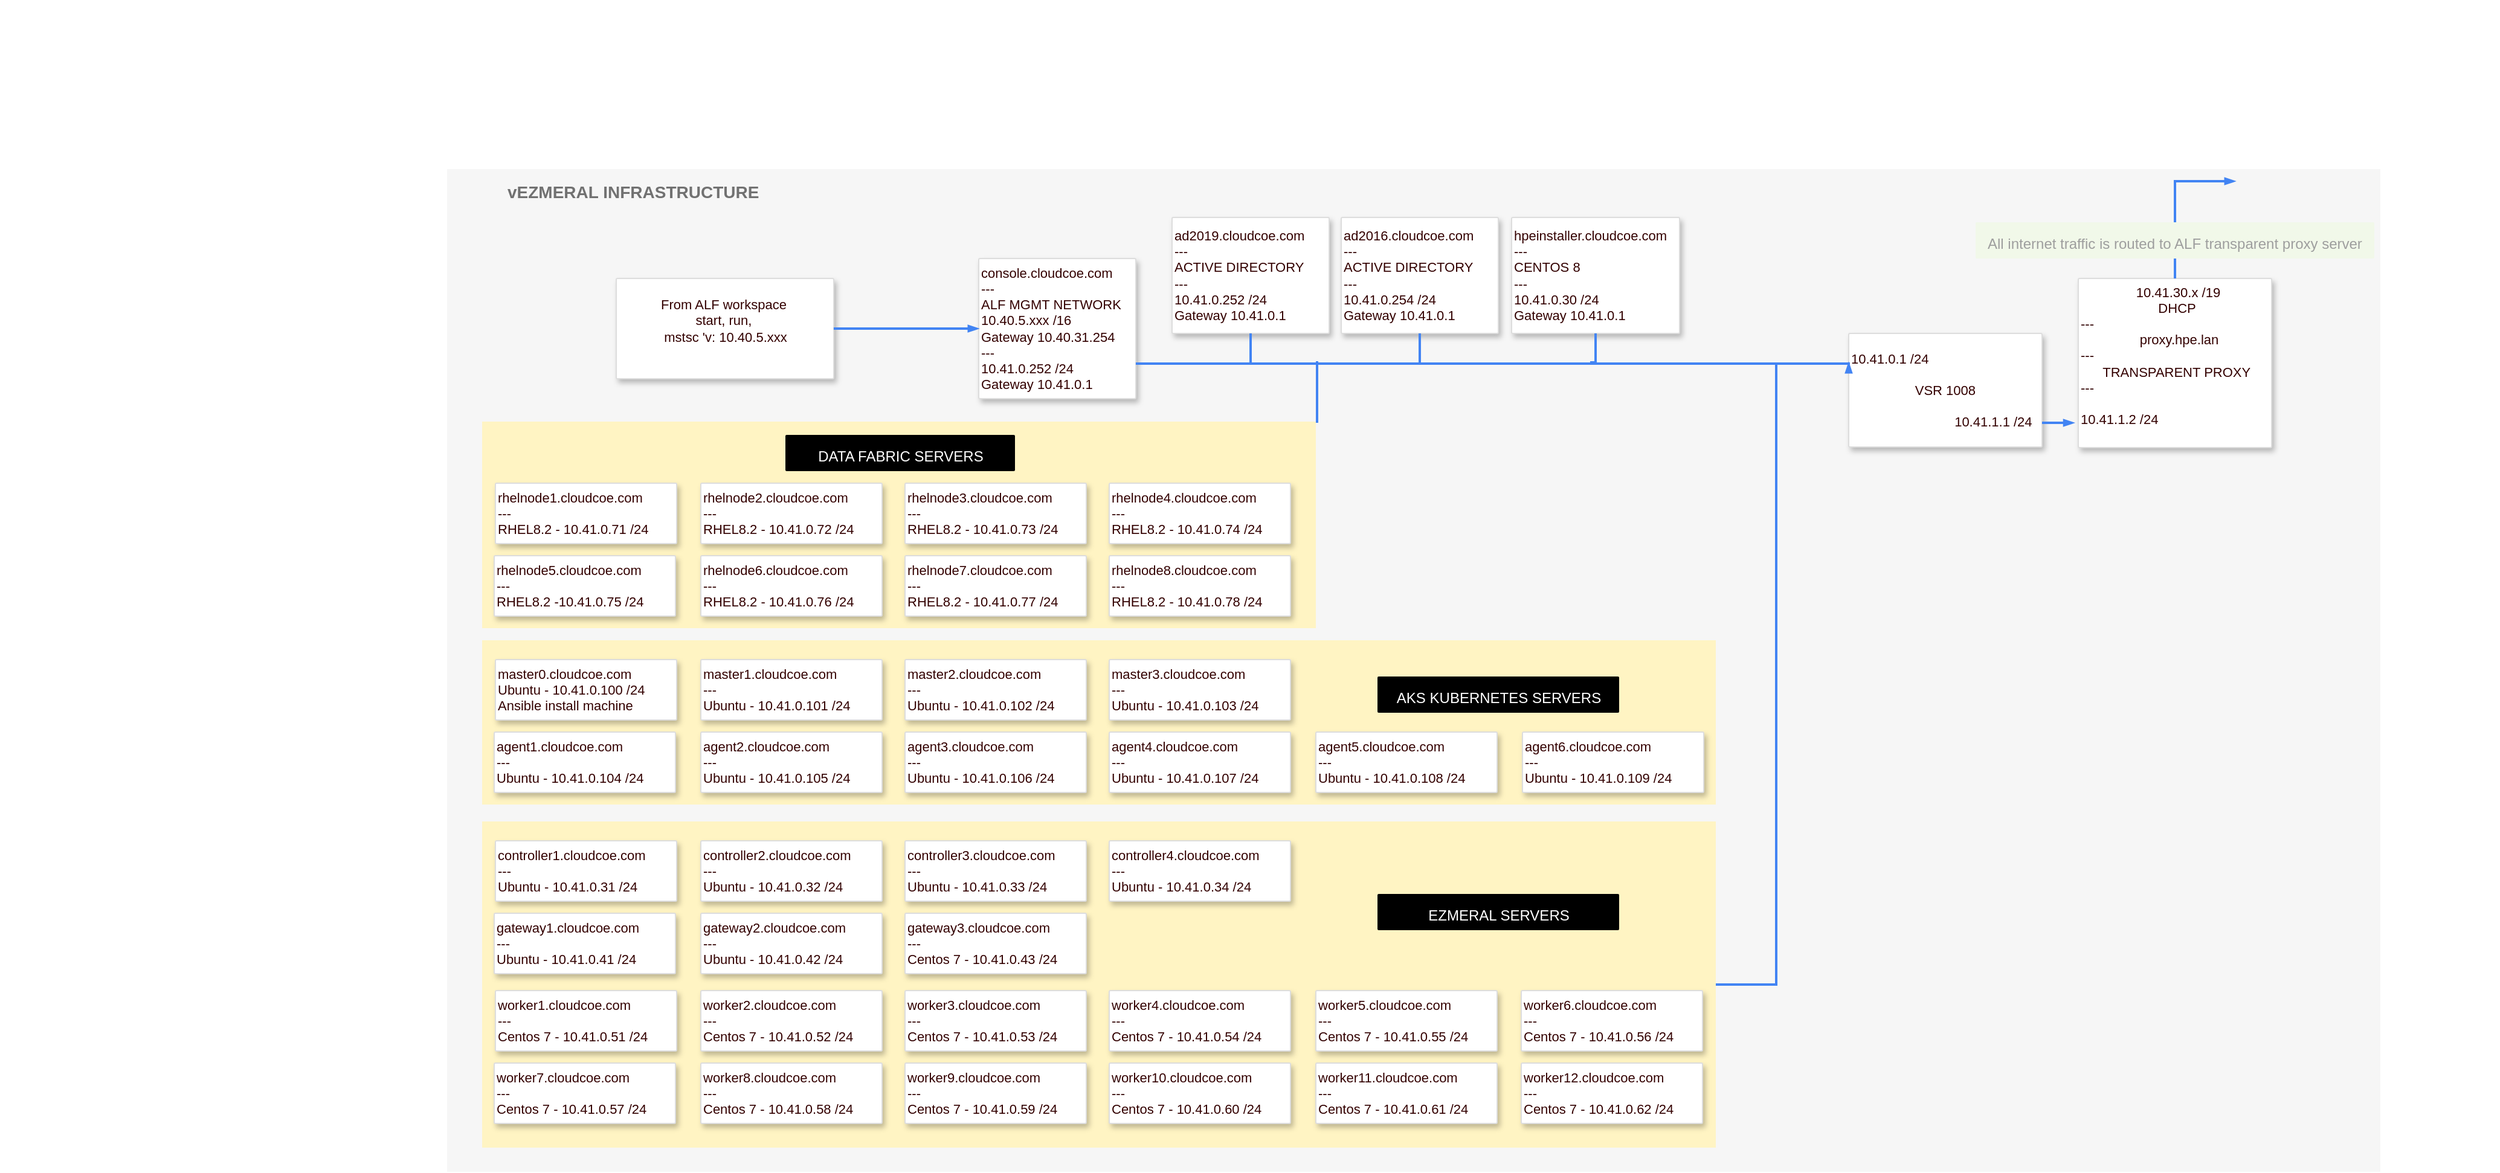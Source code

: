 <mxfile version="16.4.7" type="github">
  <diagram id="f106602c-feb2-e66a-4537-3a34d633f6aa" name="Page-1">
    <mxGraphModel dx="1580" dy="847" grid="1" gridSize="10" guides="1" tooltips="1" connect="1" arrows="1" fold="1" page="1" pageScale="1" pageWidth="1169" pageHeight="827" background="none" math="0" shadow="0">
      <root>
        <mxCell id="0" />
        <mxCell id="1" parent="0" />
        <mxCell id="In5vsR27y8G3yN-AkZjQ-1094" value="" style="group" vertex="1" connectable="0" parent="1">
          <mxGeometry width="2068" height="970" as="geometry" />
        </mxCell>
        <mxCell id="In5vsR27y8G3yN-AkZjQ-1089" value="" style="edgeStyle=orthogonalEdgeStyle;rounded=0;elbow=vertical;html=1;labelBackgroundColor=none;startFill=1;startSize=4;endArrow=none;endFill=0;endSize=4;jettySize=auto;orthogonalLoop=1;strokeColor=#4284F3;strokeWidth=2;fontSize=12;fontColor=#000000;align=left;dashed=0;" edge="1" parent="In5vsR27y8G3yN-AkZjQ-1094">
          <mxGeometry relative="1" as="geometry">
            <Array as="points">
              <mxPoint x="1251" y="440" />
              <mxPoint x="1250" y="531" />
            </Array>
            <mxPoint x="1251" y="300" as="sourcePoint" />
            <mxPoint x="1250" y="540" as="targetPoint" />
          </mxGeometry>
        </mxCell>
        <mxCell id="14" value="&lt;b&gt;vEZMERAL INFRASTRUCTURE&lt;/b&gt;" style="fillColor=#F6F6F6;strokeColor=none;shadow=0;gradientColor=none;fontSize=14;align=left;spacing=10;fontColor=#717171;9E9E9E;verticalAlign=top;spacingTop=-4;fontStyle=0;spacingLeft=40;html=1;" parent="In5vsR27y8G3yN-AkZjQ-1094" vertex="1">
          <mxGeometry x="370" y="140" width="1600" height="830" as="geometry" />
        </mxCell>
        <mxCell id="2mOgIgbufrFKnN0tF16E-1092" value="" style="fillColor=#FFF4C3;strokeColor=none;shadow=0;gradientColor=none;fontSize=14;align=left;spacing=10;fontColor=#717171;9E9E9E;verticalAlign=top;spacingTop=-4;fontStyle=0;spacingLeft=40;html=1;" parent="In5vsR27y8G3yN-AkZjQ-1094" vertex="1">
          <mxGeometry x="399" y="349" width="690" height="171" as="geometry" />
        </mxCell>
        <mxCell id="2mOgIgbufrFKnN0tF16E-1043" value="&lt;div&gt;&lt;font color=&quot;#330000&quot;&gt;From ALF workspace&amp;nbsp;&lt;/font&gt;&lt;/div&gt;&lt;div&gt;&lt;span&gt;&lt;font color=&quot;#330000&quot;&gt;start, run,&amp;nbsp;&lt;/font&gt;&lt;/span&gt;&lt;/div&gt;&lt;font color=&quot;#330000&quot;&gt;mstsc &#39;v: 10.40.5.xxx&lt;/font&gt;&lt;div&gt;&lt;span&gt;&lt;font color=&quot;#330000&quot;&gt;&amp;nbsp;&lt;/font&gt;&lt;/span&gt;&lt;br&gt;&lt;/div&gt;" style="strokeColor=#dddddd;fillColor=#ffffff;shadow=1;strokeWidth=1;rounded=1;absoluteArcSize=1;arcSize=2;fontSize=11;fontColor=#9E9E9E;align=center;html=1;" parent="In5vsR27y8G3yN-AkZjQ-1094" vertex="1">
          <mxGeometry x="510" y="230.5" width="180" height="83" as="geometry" />
        </mxCell>
        <mxCell id="In5vsR27y8G3yN-AkZjQ-999" value="&lt;div&gt;&lt;font color=&quot;#330000&quot;&gt;console.cloudcoe.com&amp;nbsp;&lt;/font&gt;&lt;/div&gt;&lt;div&gt;&lt;font color=&quot;#330000&quot;&gt;---&lt;/font&gt;&lt;/div&gt;&lt;div&gt;&lt;font color=&quot;#330000&quot;&gt;ALF MGMT NETWORK&amp;nbsp;&lt;/font&gt;&lt;/div&gt;&lt;div&gt;&lt;font color=&quot;#330000&quot;&gt;10.40.5.xxx /16&amp;nbsp;&lt;/font&gt;&lt;/div&gt;&lt;div&gt;&lt;font color=&quot;#330000&quot;&gt;Gateway 10.40.31.254&amp;nbsp;&lt;/font&gt;&lt;/div&gt;&lt;div&gt;&lt;font color=&quot;#330000&quot;&gt;---&lt;/font&gt;&lt;/div&gt;&lt;div&gt;&lt;font color=&quot;#330000&quot;&gt;10.41.0.252 /24&amp;nbsp;&lt;/font&gt;&lt;/div&gt;&lt;div&gt;&lt;font color=&quot;#330000&quot;&gt;Gateway 10.41.0.1&amp;nbsp;&lt;/font&gt;&lt;/div&gt;" style="strokeColor=#dddddd;fillColor=#ffffff;shadow=1;strokeWidth=1;rounded=1;absoluteArcSize=1;arcSize=2;fontSize=11;fontColor=#9E9E9E;align=left;html=1;" vertex="1" parent="In5vsR27y8G3yN-AkZjQ-1094">
          <mxGeometry x="810" y="214" width="130" height="116" as="geometry" />
        </mxCell>
        <mxCell id="2mOgIgbufrFKnN0tF16E-1082" style="edgeStyle=orthogonalEdgeStyle;rounded=0;elbow=vertical;html=1;labelBackgroundColor=none;startFill=1;startSize=4;endArrow=blockThin;endFill=1;endSize=4;jettySize=auto;orthogonalLoop=1;strokeColor=#4284F3;strokeWidth=2;fontSize=12;fontColor=#000000;align=left;dashed=0;exitX=1;exitY=0.5;exitDx=0;exitDy=0;entryX=0;entryY=0.5;entryDx=0;entryDy=0;" parent="In5vsR27y8G3yN-AkZjQ-1094" target="In5vsR27y8G3yN-AkZjQ-999" edge="1" source="2mOgIgbufrFKnN0tF16E-1043">
          <mxGeometry relative="1" as="geometry">
            <Array as="points">
              <mxPoint x="720" y="272" />
              <mxPoint x="720" y="272" />
            </Array>
            <mxPoint x="600" y="295" as="sourcePoint" />
            <mxPoint x="665" y="174.5" as="targetPoint" />
          </mxGeometry>
        </mxCell>
        <mxCell id="In5vsR27y8G3yN-AkZjQ-1006" value="&lt;div&gt;&lt;font color=&quot;#330000&quot;&gt;ad2019.cloudcoe.com&amp;nbsp;&lt;/font&gt;&lt;/div&gt;&lt;div&gt;&lt;font color=&quot;#330000&quot;&gt;---&lt;/font&gt;&lt;/div&gt;&lt;div&gt;&lt;font color=&quot;#330000&quot;&gt;ACTIVE DIRECTORY&lt;/font&gt;&lt;/div&gt;&lt;div&gt;&lt;font color=&quot;#330000&quot;&gt;---&lt;/font&gt;&lt;span style=&quot;color: rgb(51 , 0 , 0)&quot;&gt;&amp;nbsp;&lt;/span&gt;&lt;/div&gt;&lt;div&gt;&lt;span style=&quot;color: rgb(51 , 0 , 0)&quot;&gt;10.41.0.252 /24&amp;nbsp;&lt;/span&gt;&lt;br&gt;&lt;/div&gt;&lt;div&gt;&lt;font color=&quot;#330000&quot;&gt;Gateway 10.41.0.1&amp;nbsp;&lt;/font&gt;&lt;/div&gt;" style="strokeColor=#dddddd;fillColor=#ffffff;shadow=1;strokeWidth=1;rounded=1;absoluteArcSize=1;arcSize=2;fontSize=11;fontColor=#9E9E9E;align=left;html=1;" vertex="1" parent="In5vsR27y8G3yN-AkZjQ-1094">
          <mxGeometry x="970" y="180" width="130" height="96" as="geometry" />
        </mxCell>
        <mxCell id="In5vsR27y8G3yN-AkZjQ-1007" value="&lt;div&gt;&lt;span style=&quot;color: rgb(51 , 0 , 0)&quot;&gt;&lt;br&gt;&lt;/span&gt;&lt;/div&gt;&lt;div&gt;&lt;span style=&quot;color: rgb(51 , 0 , 0)&quot;&gt;10.41.0.1 /24&lt;/span&gt;&lt;br&gt;&lt;/div&gt;&lt;div&gt;&lt;span style=&quot;color: rgb(51 , 0 , 0)&quot;&gt;&lt;br&gt;&lt;/span&gt;&lt;/div&gt;&lt;div style=&quot;text-align: center&quot;&gt;&lt;span style=&quot;color: rgb(51 , 0 , 0)&quot;&gt;&amp;nbsp;VSR 1008&lt;/span&gt;&lt;br&gt;&lt;/div&gt;&lt;div&gt;&lt;font color=&quot;#330000&quot;&gt;&lt;br&gt;&lt;/font&gt;&lt;/div&gt;&lt;div style=&quot;text-align: right&quot;&gt;&lt;font color=&quot;#330000&quot;&gt;&amp;nbsp; &amp;nbsp; &amp;nbsp; &amp;nbsp; &amp;nbsp; &amp;nbsp; &amp;nbsp; &amp;nbsp; &amp;nbsp; &amp;nbsp; &amp;nbsp; &amp;nbsp; &amp;nbsp; &amp;nbsp; 10.41.1.1 /24&amp;nbsp;&lt;/font&gt;&lt;/div&gt;&lt;div&gt;&lt;br&gt;&lt;/div&gt;" style="strokeColor=#dddddd;fillColor=#ffffff;shadow=1;strokeWidth=1;rounded=1;absoluteArcSize=1;arcSize=2;fontSize=11;fontColor=#9E9E9E;align=left;html=1;" vertex="1" parent="In5vsR27y8G3yN-AkZjQ-1094">
          <mxGeometry x="1530" y="276" width="160" height="94" as="geometry" />
        </mxCell>
        <mxCell id="In5vsR27y8G3yN-AkZjQ-1010" style="edgeStyle=orthogonalEdgeStyle;rounded=0;elbow=vertical;html=1;labelBackgroundColor=none;startFill=1;startSize=4;endArrow=blockThin;endFill=1;endSize=4;jettySize=auto;orthogonalLoop=1;strokeColor=#4284F3;strokeWidth=2;fontSize=12;fontColor=#000000;align=left;dashed=0;exitX=1;exitY=0.75;exitDx=0;exitDy=0;" edge="1" parent="In5vsR27y8G3yN-AkZjQ-1094" source="In5vsR27y8G3yN-AkZjQ-999">
          <mxGeometry relative="1" as="geometry">
            <Array as="points">
              <mxPoint x="1370" y="301" />
              <mxPoint x="1370" y="301" />
            </Array>
            <mxPoint x="1010" y="325" as="sourcePoint" />
            <mxPoint x="1530" y="300" as="targetPoint" />
          </mxGeometry>
        </mxCell>
        <mxCell id="In5vsR27y8G3yN-AkZjQ-1011" value="" style="edgeStyle=orthogonalEdgeStyle;rounded=0;elbow=vertical;html=1;labelBackgroundColor=none;startFill=1;startSize=4;endArrow=none;endFill=0;endSize=4;jettySize=auto;orthogonalLoop=1;strokeColor=#4284F3;strokeWidth=2;fontSize=12;fontColor=#000000;align=left;dashed=0;exitX=0.5;exitY=1;exitDx=0;exitDy=0;" edge="1" parent="In5vsR27y8G3yN-AkZjQ-1094" source="In5vsR27y8G3yN-AkZjQ-1006">
          <mxGeometry relative="1" as="geometry">
            <Array as="points">
              <mxPoint x="1035" y="300" />
              <mxPoint x="1035" y="300" />
            </Array>
            <mxPoint x="1170" y="354" as="sourcePoint" />
            <mxPoint x="1035" y="300" as="targetPoint" />
          </mxGeometry>
        </mxCell>
        <mxCell id="In5vsR27y8G3yN-AkZjQ-1017" value="&lt;div&gt;&lt;font color=&quot;#330000&quot;&gt;ad2016.cloudcoe.com&amp;nbsp;&lt;/font&gt;&lt;/div&gt;&lt;div&gt;&lt;font color=&quot;#330000&quot;&gt;---&lt;/font&gt;&lt;/div&gt;&lt;div&gt;&lt;font color=&quot;#330000&quot;&gt;ACTIVE DIRECTORY&lt;/font&gt;&lt;/div&gt;&lt;div&gt;&lt;font color=&quot;#330000&quot;&gt;---&lt;/font&gt;&lt;span style=&quot;color: rgb(51 , 0 , 0)&quot;&gt;&amp;nbsp;&lt;/span&gt;&lt;/div&gt;&lt;div&gt;&lt;span style=&quot;color: rgb(51 , 0 , 0)&quot;&gt;10.41.0.254 /24&amp;nbsp;&lt;/span&gt;&lt;br&gt;&lt;/div&gt;&lt;div&gt;&lt;font color=&quot;#330000&quot;&gt;Gateway 10.41.0.1&amp;nbsp;&lt;/font&gt;&lt;/div&gt;" style="strokeColor=#dddddd;fillColor=#ffffff;shadow=1;strokeWidth=1;rounded=1;absoluteArcSize=1;arcSize=2;fontSize=11;fontColor=#9E9E9E;align=left;html=1;" vertex="1" parent="In5vsR27y8G3yN-AkZjQ-1094">
          <mxGeometry x="1110" y="180" width="130" height="96" as="geometry" />
        </mxCell>
        <mxCell id="In5vsR27y8G3yN-AkZjQ-1018" value="" style="edgeStyle=orthogonalEdgeStyle;rounded=0;elbow=vertical;html=1;labelBackgroundColor=none;startFill=1;startSize=4;endArrow=none;endFill=0;endSize=4;jettySize=auto;orthogonalLoop=1;strokeColor=#4284F3;strokeWidth=2;fontSize=12;fontColor=#000000;align=left;dashed=0;exitX=0.5;exitY=1;exitDx=0;exitDy=0;" edge="1" parent="In5vsR27y8G3yN-AkZjQ-1094" source="In5vsR27y8G3yN-AkZjQ-1017">
          <mxGeometry relative="1" as="geometry">
            <Array as="points">
              <mxPoint x="1175" y="300" />
              <mxPoint x="1175" y="300" />
            </Array>
            <mxPoint x="1310" y="354" as="sourcePoint" />
            <mxPoint x="1175" y="300" as="targetPoint" />
          </mxGeometry>
        </mxCell>
        <mxCell id="In5vsR27y8G3yN-AkZjQ-1019" value="&lt;div&gt;&lt;font color=&quot;#330000&quot;&gt;hpeinstaller.cloudcoe.com&amp;nbsp;&lt;/font&gt;&lt;/div&gt;&lt;div&gt;&lt;font color=&quot;#330000&quot;&gt;---&lt;/font&gt;&lt;/div&gt;&lt;div&gt;&lt;font color=&quot;#330000&quot;&gt;CENTOS 8&lt;/font&gt;&lt;/div&gt;&lt;div&gt;&lt;font color=&quot;#330000&quot;&gt;---&lt;/font&gt;&lt;span style=&quot;color: rgb(51 , 0 , 0)&quot;&gt;&amp;nbsp;&lt;/span&gt;&lt;/div&gt;&lt;div&gt;&lt;span style=&quot;color: rgb(51 , 0 , 0)&quot;&gt;10.41.0.30 /24&amp;nbsp;&lt;/span&gt;&lt;br&gt;&lt;/div&gt;&lt;div&gt;&lt;font color=&quot;#330000&quot;&gt;Gateway 10.41.0.1&amp;nbsp;&lt;/font&gt;&lt;/div&gt;" style="strokeColor=#dddddd;fillColor=#ffffff;shadow=1;strokeWidth=1;rounded=1;absoluteArcSize=1;arcSize=2;fontSize=11;fontColor=#9E9E9E;align=left;html=1;" vertex="1" parent="In5vsR27y8G3yN-AkZjQ-1094">
          <mxGeometry x="1251" y="180" width="139" height="96" as="geometry" />
        </mxCell>
        <mxCell id="In5vsR27y8G3yN-AkZjQ-1020" value="" style="edgeStyle=orthogonalEdgeStyle;rounded=0;elbow=vertical;html=1;labelBackgroundColor=none;startFill=1;startSize=4;endArrow=none;endFill=0;endSize=4;jettySize=auto;orthogonalLoop=1;strokeColor=#4284F3;strokeWidth=2;fontSize=12;fontColor=#000000;align=left;dashed=0;exitX=0.5;exitY=1;exitDx=0;exitDy=0;" edge="1" parent="In5vsR27y8G3yN-AkZjQ-1094" source="In5vsR27y8G3yN-AkZjQ-1019">
          <mxGeometry relative="1" as="geometry">
            <Array as="points">
              <mxPoint x="1316" y="300" />
              <mxPoint x="1316" y="300" />
            </Array>
            <mxPoint x="1451" y="354" as="sourcePoint" />
            <mxPoint x="1316" y="300" as="targetPoint" />
          </mxGeometry>
        </mxCell>
        <mxCell id="In5vsR27y8G3yN-AkZjQ-1023" value="&lt;div&gt;&lt;font color=&quot;#330000&quot;&gt;rhelnode1.cloudcoe.com&amp;nbsp;&lt;/font&gt;&lt;/div&gt;&lt;div&gt;&lt;font color=&quot;#330000&quot;&gt;---&lt;/font&gt;&lt;/div&gt;&lt;div&gt;&lt;div&gt;&lt;span style=&quot;color: rgb(51 , 0 , 0)&quot;&gt;RHEL8.2 - 10.41.0.71 /24&amp;nbsp;&lt;/span&gt;&lt;br&gt;&lt;/div&gt;&lt;/div&gt;" style="strokeColor=#dddddd;fillColor=#ffffff;shadow=1;strokeWidth=1;rounded=1;absoluteArcSize=1;arcSize=2;fontSize=11;fontColor=#9E9E9E;align=left;html=1;" vertex="1" parent="In5vsR27y8G3yN-AkZjQ-1094">
          <mxGeometry x="410" y="400" width="150" height="50" as="geometry" />
        </mxCell>
        <mxCell id="In5vsR27y8G3yN-AkZjQ-1024" value="&lt;div&gt;&lt;font color=&quot;#330000&quot;&gt;rhelnode5.cloudcoe.com&amp;nbsp;&lt;/font&gt;&lt;/div&gt;&lt;div&gt;&lt;font color=&quot;#330000&quot;&gt;---&lt;/font&gt;&lt;/div&gt;&lt;div&gt;&lt;div&gt;&lt;span style=&quot;color: rgb(51 , 0 , 0)&quot;&gt;RHEL8.2 -10.41.0.75 /24&amp;nbsp;&lt;/span&gt;&lt;br&gt;&lt;/div&gt;&lt;/div&gt;" style="strokeColor=#dddddd;fillColor=#ffffff;shadow=1;strokeWidth=1;rounded=1;absoluteArcSize=1;arcSize=2;fontSize=11;fontColor=#9E9E9E;align=left;html=1;" vertex="1" parent="In5vsR27y8G3yN-AkZjQ-1094">
          <mxGeometry x="409" y="460" width="150" height="50" as="geometry" />
        </mxCell>
        <mxCell id="In5vsR27y8G3yN-AkZjQ-1025" value="&lt;div&gt;&lt;font color=&quot;#330000&quot;&gt;rhelnode8.cloudcoe.com&amp;nbsp;&lt;/font&gt;&lt;/div&gt;&lt;div&gt;&lt;font color=&quot;#330000&quot;&gt;---&lt;/font&gt;&lt;/div&gt;&lt;div&gt;&lt;div&gt;&lt;span style=&quot;color: rgb(51 , 0 , 0)&quot;&gt;RHEL8.2 - 10.41.0.78 /24&amp;nbsp;&lt;/span&gt;&lt;br&gt;&lt;/div&gt;&lt;/div&gt;" style="strokeColor=#dddddd;fillColor=#ffffff;shadow=1;strokeWidth=1;rounded=1;absoluteArcSize=1;arcSize=2;fontSize=11;fontColor=#9E9E9E;align=left;html=1;" vertex="1" parent="In5vsR27y8G3yN-AkZjQ-1094">
          <mxGeometry x="918" y="460" width="150" height="50" as="geometry" />
        </mxCell>
        <mxCell id="In5vsR27y8G3yN-AkZjQ-1026" value="&lt;div&gt;&lt;font color=&quot;#330000&quot;&gt;rhelnode4.cloudcoe.com&amp;nbsp;&lt;/font&gt;&lt;/div&gt;&lt;div&gt;&lt;font color=&quot;#330000&quot;&gt;---&lt;/font&gt;&lt;/div&gt;&lt;div&gt;&lt;div&gt;&lt;span style=&quot;color: rgb(51 , 0 , 0)&quot;&gt;RHEL8.2 - 10.41.0.74 /24&amp;nbsp;&lt;/span&gt;&lt;br&gt;&lt;/div&gt;&lt;/div&gt;" style="strokeColor=#dddddd;fillColor=#ffffff;shadow=1;strokeWidth=1;rounded=1;absoluteArcSize=1;arcSize=2;fontSize=11;fontColor=#9E9E9E;align=left;html=1;" vertex="1" parent="In5vsR27y8G3yN-AkZjQ-1094">
          <mxGeometry x="918" y="400" width="150" height="50" as="geometry" />
        </mxCell>
        <mxCell id="In5vsR27y8G3yN-AkZjQ-1027" value="&lt;div&gt;&lt;font color=&quot;#330000&quot;&gt;rhelnode7.cloudcoe.com&amp;nbsp;&lt;/font&gt;&lt;/div&gt;&lt;div&gt;&lt;font color=&quot;#330000&quot;&gt;---&lt;/font&gt;&lt;/div&gt;&lt;div&gt;&lt;div&gt;&lt;span style=&quot;color: rgb(51 , 0 , 0)&quot;&gt;RHEL8.2 - 10.41.0.77 /24&amp;nbsp;&lt;/span&gt;&lt;br&gt;&lt;/div&gt;&lt;/div&gt;" style="strokeColor=#dddddd;fillColor=#ffffff;shadow=1;strokeWidth=1;rounded=1;absoluteArcSize=1;arcSize=2;fontSize=11;fontColor=#9E9E9E;align=left;html=1;" vertex="1" parent="In5vsR27y8G3yN-AkZjQ-1094">
          <mxGeometry x="749" y="460" width="150" height="50" as="geometry" />
        </mxCell>
        <mxCell id="In5vsR27y8G3yN-AkZjQ-1028" value="&lt;div&gt;&lt;font color=&quot;#330000&quot;&gt;rhelnode6.cloudcoe.com&amp;nbsp;&lt;/font&gt;&lt;/div&gt;&lt;div&gt;&lt;font color=&quot;#330000&quot;&gt;---&lt;/font&gt;&lt;/div&gt;&lt;div&gt;&lt;div&gt;&lt;span style=&quot;color: rgb(51 , 0 , 0)&quot;&gt;RHEL8.2 - 10.41.0.76 /24&amp;nbsp;&lt;/span&gt;&lt;br&gt;&lt;/div&gt;&lt;/div&gt;" style="strokeColor=#dddddd;fillColor=#ffffff;shadow=1;strokeWidth=1;rounded=1;absoluteArcSize=1;arcSize=2;fontSize=11;fontColor=#9E9E9E;align=left;html=1;" vertex="1" parent="In5vsR27y8G3yN-AkZjQ-1094">
          <mxGeometry x="580" y="460" width="150" height="50" as="geometry" />
        </mxCell>
        <mxCell id="In5vsR27y8G3yN-AkZjQ-1029" value="&lt;div&gt;&lt;font color=&quot;#330000&quot;&gt;rhelnode2.cloudcoe.com&amp;nbsp;&lt;/font&gt;&lt;/div&gt;&lt;div&gt;&lt;font color=&quot;#330000&quot;&gt;---&lt;/font&gt;&lt;/div&gt;&lt;div&gt;&lt;div&gt;&lt;span style=&quot;color: rgb(51 , 0 , 0)&quot;&gt;RHEL8.2 - 10.41.0.72 /24&amp;nbsp;&lt;/span&gt;&lt;br&gt;&lt;/div&gt;&lt;/div&gt;" style="strokeColor=#dddddd;fillColor=#ffffff;shadow=1;strokeWidth=1;rounded=1;absoluteArcSize=1;arcSize=2;fontSize=11;fontColor=#9E9E9E;align=left;html=1;" vertex="1" parent="In5vsR27y8G3yN-AkZjQ-1094">
          <mxGeometry x="580" y="400" width="150" height="50" as="geometry" />
        </mxCell>
        <mxCell id="In5vsR27y8G3yN-AkZjQ-1030" value="&lt;div&gt;&lt;font color=&quot;#330000&quot;&gt;rhelnode3.cloudcoe.com&amp;nbsp;&lt;/font&gt;&lt;/div&gt;&lt;div&gt;&lt;font color=&quot;#330000&quot;&gt;---&lt;/font&gt;&lt;/div&gt;&lt;div&gt;&lt;div&gt;&lt;span style=&quot;color: rgb(51 , 0 , 0)&quot;&gt;RHEL8.2 - 10.41.0.73 /24&amp;nbsp;&lt;/span&gt;&lt;br&gt;&lt;/div&gt;&lt;/div&gt;" style="strokeColor=#dddddd;fillColor=#ffffff;shadow=1;strokeWidth=1;rounded=1;absoluteArcSize=1;arcSize=2;fontSize=11;fontColor=#9E9E9E;align=left;html=1;" vertex="1" parent="In5vsR27y8G3yN-AkZjQ-1094">
          <mxGeometry x="749" y="400" width="150" height="50" as="geometry" />
        </mxCell>
        <mxCell id="997" value="&lt;font color=&quot;#ffffff&quot;&gt;DATA FABRIC SERVERS&lt;/font&gt;" style="rounded=1;absoluteArcSize=1;arcSize=2;html=1;strokeColor=none;gradientColor=none;shadow=0;dashed=0;fontSize=12;fontColor=#9E9E9E;align=center;verticalAlign=top;spacing=10;spacingTop=-4;fillColor=#000000;" parent="In5vsR27y8G3yN-AkZjQ-1094" vertex="1">
          <mxGeometry x="650" y="360" width="190" height="30" as="geometry" />
        </mxCell>
        <mxCell id="In5vsR27y8G3yN-AkZjQ-1031" value="" style="edgeStyle=orthogonalEdgeStyle;rounded=0;elbow=vertical;html=1;labelBackgroundColor=none;startFill=1;startSize=4;endArrow=none;endFill=0;endSize=4;jettySize=auto;orthogonalLoop=1;strokeColor=#4284F3;strokeWidth=2;fontSize=12;fontColor=#000000;align=left;dashed=0;entryX=1;entryY=0;entryDx=0;entryDy=0;" edge="1" parent="In5vsR27y8G3yN-AkZjQ-1094" target="2mOgIgbufrFKnN0tF16E-1092">
          <mxGeometry relative="1" as="geometry">
            <Array as="points">
              <mxPoint x="1090" y="300" />
            </Array>
            <mxPoint x="1089" y="300" as="sourcePoint" />
            <mxPoint x="1110" y="344" as="targetPoint" />
          </mxGeometry>
        </mxCell>
        <mxCell id="In5vsR27y8G3yN-AkZjQ-1032" value="" style="fillColor=#FFF4C3;strokeColor=none;shadow=0;gradientColor=none;fontSize=14;align=left;spacing=10;fontColor=#717171;9E9E9E;verticalAlign=top;spacingTop=-4;fontStyle=0;spacingLeft=40;html=1;" vertex="1" parent="In5vsR27y8G3yN-AkZjQ-1094">
          <mxGeometry x="399" y="530" width="1021" height="136" as="geometry" />
        </mxCell>
        <mxCell id="In5vsR27y8G3yN-AkZjQ-1033" value="&lt;div&gt;&lt;font color=&quot;#330000&quot;&gt;master0.cloudcoe.com&amp;nbsp;&lt;/font&gt;&lt;/div&gt;&lt;div&gt;&lt;font color=&quot;#330000&quot;&gt;Ubuntu -&amp;nbsp;&lt;/font&gt;&lt;span style=&quot;color: rgb(51 , 0 , 0)&quot;&gt;10.41.0.100 /24&amp;nbsp;&lt;/span&gt;&lt;/div&gt;&lt;div&gt;&lt;span style=&quot;color: rgb(51 , 0 , 0)&quot;&gt;Ansible install machine&lt;/span&gt;&lt;/div&gt;" style="strokeColor=#dddddd;fillColor=#ffffff;shadow=1;strokeWidth=1;rounded=1;absoluteArcSize=1;arcSize=2;fontSize=11;fontColor=#9E9E9E;align=left;html=1;" vertex="1" parent="In5vsR27y8G3yN-AkZjQ-1094">
          <mxGeometry x="410" y="546" width="150" height="50" as="geometry" />
        </mxCell>
        <mxCell id="In5vsR27y8G3yN-AkZjQ-1034" value="&lt;div&gt;&lt;font color=&quot;#330000&quot;&gt;agent1.cloudcoe.com&amp;nbsp;&lt;/font&gt;&lt;/div&gt;&lt;div&gt;&lt;font color=&quot;#330000&quot;&gt;---&lt;/font&gt;&lt;/div&gt;&lt;div&gt;&lt;div&gt;&lt;div&gt;&lt;font color=&quot;#330000&quot;&gt;Ubuntu -&amp;nbsp;&lt;/font&gt;&lt;span style=&quot;color: rgb(51 , 0 , 0)&quot;&gt;10.41.0.104 /24&amp;nbsp;&lt;/span&gt;&lt;/div&gt;&lt;/div&gt;&lt;/div&gt;" style="strokeColor=#dddddd;fillColor=#ffffff;shadow=1;strokeWidth=1;rounded=1;absoluteArcSize=1;arcSize=2;fontSize=11;fontColor=#9E9E9E;align=left;html=1;" vertex="1" parent="In5vsR27y8G3yN-AkZjQ-1094">
          <mxGeometry x="409" y="606" width="150" height="50" as="geometry" />
        </mxCell>
        <mxCell id="In5vsR27y8G3yN-AkZjQ-1036" value="&lt;div&gt;&lt;font color=&quot;#330000&quot;&gt;master3.cloudcoe.com&amp;nbsp;&lt;/font&gt;&lt;/div&gt;&lt;div&gt;&lt;font color=&quot;#330000&quot;&gt;---&lt;/font&gt;&lt;/div&gt;&lt;div&gt;&lt;div&gt;&lt;font color=&quot;#330000&quot;&gt;Ubuntu -&amp;nbsp;&lt;/font&gt;&lt;span style=&quot;color: rgb(51 , 0 , 0)&quot;&gt;10.41.0.103 /24&amp;nbsp;&lt;/span&gt;&lt;br&gt;&lt;/div&gt;&lt;/div&gt;" style="strokeColor=#dddddd;fillColor=#ffffff;shadow=1;strokeWidth=1;rounded=1;absoluteArcSize=1;arcSize=2;fontSize=11;fontColor=#9E9E9E;align=left;html=1;" vertex="1" parent="In5vsR27y8G3yN-AkZjQ-1094">
          <mxGeometry x="918" y="546" width="150" height="50" as="geometry" />
        </mxCell>
        <mxCell id="In5vsR27y8G3yN-AkZjQ-1039" value="&lt;div&gt;&lt;font color=&quot;#330000&quot;&gt;master1.cloudcoe.com&amp;nbsp;&lt;/font&gt;&lt;/div&gt;&lt;div&gt;&lt;font color=&quot;#330000&quot;&gt;---&lt;/font&gt;&lt;/div&gt;&lt;div&gt;&lt;div&gt;&lt;font color=&quot;#330000&quot;&gt;Ubuntu -&amp;nbsp;&lt;/font&gt;&lt;span style=&quot;color: rgb(51 , 0 , 0)&quot;&gt;10.41.0.101 /24&amp;nbsp;&lt;/span&gt;&lt;br&gt;&lt;/div&gt;&lt;/div&gt;" style="strokeColor=#dddddd;fillColor=#ffffff;shadow=1;strokeWidth=1;rounded=1;absoluteArcSize=1;arcSize=2;fontSize=11;fontColor=#9E9E9E;align=left;html=1;" vertex="1" parent="In5vsR27y8G3yN-AkZjQ-1094">
          <mxGeometry x="580" y="546" width="150" height="50" as="geometry" />
        </mxCell>
        <mxCell id="In5vsR27y8G3yN-AkZjQ-1040" value="&lt;div&gt;&lt;font color=&quot;#330000&quot;&gt;master2.cloudcoe.com&amp;nbsp;&lt;/font&gt;&lt;/div&gt;&lt;div&gt;&lt;font color=&quot;#330000&quot;&gt;---&lt;/font&gt;&lt;/div&gt;&lt;div&gt;&lt;div&gt;&lt;font color=&quot;#330000&quot;&gt;Ubuntu -&amp;nbsp;&lt;/font&gt;&lt;span style=&quot;color: rgb(51 , 0 , 0)&quot;&gt;10.41.0.102 /24&amp;nbsp;&lt;/span&gt;&lt;br&gt;&lt;/div&gt;&lt;/div&gt;" style="strokeColor=#dddddd;fillColor=#ffffff;shadow=1;strokeWidth=1;rounded=1;absoluteArcSize=1;arcSize=2;fontSize=11;fontColor=#9E9E9E;align=left;html=1;" vertex="1" parent="In5vsR27y8G3yN-AkZjQ-1094">
          <mxGeometry x="749" y="546" width="150" height="50" as="geometry" />
        </mxCell>
        <mxCell id="In5vsR27y8G3yN-AkZjQ-1041" value="&lt;font color=&quot;#ffffff&quot;&gt;AKS KUBERNETES SERVERS&lt;/font&gt;" style="rounded=1;absoluteArcSize=1;arcSize=2;html=1;strokeColor=none;gradientColor=none;shadow=0;dashed=0;fontSize=12;fontColor=#9E9E9E;align=center;verticalAlign=top;spacing=10;spacingTop=-4;fillColor=#000000;" vertex="1" parent="In5vsR27y8G3yN-AkZjQ-1094">
          <mxGeometry x="1140" y="560" width="200" height="30" as="geometry" />
        </mxCell>
        <mxCell id="In5vsR27y8G3yN-AkZjQ-1044" value="&lt;div&gt;&lt;font color=&quot;#330000&quot;&gt;agent5.cloudcoe.com&amp;nbsp;&lt;/font&gt;&lt;/div&gt;&lt;div&gt;&lt;font color=&quot;#330000&quot;&gt;---&lt;/font&gt;&lt;/div&gt;&lt;div&gt;&lt;div&gt;&lt;div&gt;&lt;font color=&quot;#330000&quot;&gt;Ubuntu -&amp;nbsp;&lt;/font&gt;&lt;span style=&quot;color: rgb(51 , 0 , 0)&quot;&gt;10.41.0.108 /24&amp;nbsp;&lt;/span&gt;&lt;/div&gt;&lt;/div&gt;&lt;/div&gt;" style="strokeColor=#dddddd;fillColor=#ffffff;shadow=1;strokeWidth=1;rounded=1;absoluteArcSize=1;arcSize=2;fontSize=11;fontColor=#9E9E9E;align=left;html=1;" vertex="1" parent="In5vsR27y8G3yN-AkZjQ-1094">
          <mxGeometry x="1089" y="606" width="150" height="50" as="geometry" />
        </mxCell>
        <mxCell id="In5vsR27y8G3yN-AkZjQ-1045" value="&lt;div&gt;&lt;font color=&quot;#330000&quot;&gt;agent2.cloudcoe.com&amp;nbsp;&lt;/font&gt;&lt;/div&gt;&lt;div&gt;&lt;font color=&quot;#330000&quot;&gt;---&lt;/font&gt;&lt;/div&gt;&lt;div&gt;&lt;div&gt;&lt;div&gt;&lt;font color=&quot;#330000&quot;&gt;Ubuntu -&amp;nbsp;&lt;/font&gt;&lt;span style=&quot;color: rgb(51 , 0 , 0)&quot;&gt;10.41.0.105 /24&amp;nbsp;&lt;/span&gt;&lt;/div&gt;&lt;/div&gt;&lt;/div&gt;" style="strokeColor=#dddddd;fillColor=#ffffff;shadow=1;strokeWidth=1;rounded=1;absoluteArcSize=1;arcSize=2;fontSize=11;fontColor=#9E9E9E;align=left;html=1;" vertex="1" parent="In5vsR27y8G3yN-AkZjQ-1094">
          <mxGeometry x="580" y="606" width="150" height="50" as="geometry" />
        </mxCell>
        <mxCell id="In5vsR27y8G3yN-AkZjQ-1046" value="&lt;div&gt;&lt;font color=&quot;#330000&quot;&gt;agent4.cloudcoe.com&amp;nbsp;&lt;/font&gt;&lt;/div&gt;&lt;div&gt;&lt;font color=&quot;#330000&quot;&gt;---&lt;/font&gt;&lt;/div&gt;&lt;div&gt;&lt;div&gt;&lt;div&gt;&lt;font color=&quot;#330000&quot;&gt;Ubuntu -&amp;nbsp;&lt;/font&gt;&lt;span style=&quot;color: rgb(51 , 0 , 0)&quot;&gt;10.41.0.107 /24&amp;nbsp;&lt;/span&gt;&lt;/div&gt;&lt;/div&gt;&lt;/div&gt;" style="strokeColor=#dddddd;fillColor=#ffffff;shadow=1;strokeWidth=1;rounded=1;absoluteArcSize=1;arcSize=2;fontSize=11;fontColor=#9E9E9E;align=left;html=1;" vertex="1" parent="In5vsR27y8G3yN-AkZjQ-1094">
          <mxGeometry x="918" y="606" width="150" height="50" as="geometry" />
        </mxCell>
        <mxCell id="In5vsR27y8G3yN-AkZjQ-1047" value="&lt;div&gt;&lt;font color=&quot;#330000&quot;&gt;agent3.cloudcoe.com&amp;nbsp;&lt;/font&gt;&lt;/div&gt;&lt;div&gt;&lt;font color=&quot;#330000&quot;&gt;---&lt;/font&gt;&lt;/div&gt;&lt;div&gt;&lt;div&gt;&lt;div&gt;&lt;font color=&quot;#330000&quot;&gt;Ubuntu -&amp;nbsp;&lt;/font&gt;&lt;span style=&quot;color: rgb(51 , 0 , 0)&quot;&gt;10.41.0.106 /24&amp;nbsp;&lt;/span&gt;&lt;/div&gt;&lt;/div&gt;&lt;/div&gt;" style="strokeColor=#dddddd;fillColor=#ffffff;shadow=1;strokeWidth=1;rounded=1;absoluteArcSize=1;arcSize=2;fontSize=11;fontColor=#9E9E9E;align=left;html=1;" vertex="1" parent="In5vsR27y8G3yN-AkZjQ-1094">
          <mxGeometry x="749" y="606" width="150" height="50" as="geometry" />
        </mxCell>
        <mxCell id="In5vsR27y8G3yN-AkZjQ-1048" value="&lt;div&gt;&lt;font color=&quot;#330000&quot;&gt;agent6.cloudcoe.com&amp;nbsp;&lt;/font&gt;&lt;/div&gt;&lt;div&gt;&lt;font color=&quot;#330000&quot;&gt;---&lt;/font&gt;&lt;/div&gt;&lt;div&gt;&lt;div&gt;&lt;div&gt;&lt;font color=&quot;#330000&quot;&gt;Ubuntu -&amp;nbsp;&lt;/font&gt;&lt;span style=&quot;color: rgb(51 , 0 , 0)&quot;&gt;10.41.0.109 /24&amp;nbsp;&lt;/span&gt;&lt;/div&gt;&lt;/div&gt;&lt;/div&gt;" style="strokeColor=#dddddd;fillColor=#ffffff;shadow=1;strokeWidth=1;rounded=1;absoluteArcSize=1;arcSize=2;fontSize=11;fontColor=#9E9E9E;align=left;html=1;" vertex="1" parent="In5vsR27y8G3yN-AkZjQ-1094">
          <mxGeometry x="1260" y="606" width="150" height="50" as="geometry" />
        </mxCell>
        <mxCell id="In5vsR27y8G3yN-AkZjQ-1049" value="" style="fillColor=#FFF4C3;strokeColor=none;shadow=0;gradientColor=none;fontSize=14;align=left;spacing=10;fontColor=#717171;9E9E9E;verticalAlign=top;spacingTop=-4;fontStyle=0;spacingLeft=40;html=1;" vertex="1" parent="In5vsR27y8G3yN-AkZjQ-1094">
          <mxGeometry x="399" y="680" width="1021" height="270" as="geometry" />
        </mxCell>
        <mxCell id="In5vsR27y8G3yN-AkZjQ-1050" value="&lt;div&gt;&lt;font color=&quot;#330000&quot;&gt;controller1.cloudcoe.com&amp;nbsp;&lt;/font&gt;&lt;/div&gt;&lt;div&gt;&lt;font color=&quot;#330000&quot;&gt;---&lt;/font&gt;&lt;/div&gt;&lt;div&gt;&lt;font color=&quot;#330000&quot;&gt;Ubuntu -&amp;nbsp;&lt;/font&gt;&lt;span style=&quot;color: rgb(51 , 0 , 0)&quot;&gt;10.41.0.31 /24&amp;nbsp;&lt;/span&gt;&lt;/div&gt;" style="strokeColor=#dddddd;fillColor=#ffffff;shadow=1;strokeWidth=1;rounded=1;absoluteArcSize=1;arcSize=2;fontSize=11;fontColor=#9E9E9E;align=left;html=1;" vertex="1" parent="In5vsR27y8G3yN-AkZjQ-1094">
          <mxGeometry x="410" y="696" width="150" height="50" as="geometry" />
        </mxCell>
        <mxCell id="In5vsR27y8G3yN-AkZjQ-1051" value="&lt;div&gt;&lt;font color=&quot;#330000&quot;&gt;gateway1.cloudcoe.com&amp;nbsp;&lt;/font&gt;&lt;/div&gt;&lt;div&gt;&lt;font color=&quot;#330000&quot;&gt;---&lt;/font&gt;&lt;/div&gt;&lt;div&gt;&lt;div&gt;&lt;div&gt;&lt;font color=&quot;#330000&quot;&gt;Ubuntu -&amp;nbsp;&lt;/font&gt;&lt;span style=&quot;color: rgb(51 , 0 , 0)&quot;&gt;10.41.0.41 /24&amp;nbsp;&lt;/span&gt;&lt;/div&gt;&lt;/div&gt;&lt;/div&gt;" style="strokeColor=#dddddd;fillColor=#ffffff;shadow=1;strokeWidth=1;rounded=1;absoluteArcSize=1;arcSize=2;fontSize=11;fontColor=#9E9E9E;align=left;html=1;" vertex="1" parent="In5vsR27y8G3yN-AkZjQ-1094">
          <mxGeometry x="409" y="756" width="150" height="50" as="geometry" />
        </mxCell>
        <mxCell id="In5vsR27y8G3yN-AkZjQ-1052" value="&lt;div&gt;&lt;font color=&quot;#330000&quot;&gt;controller4.cloudcoe.com&amp;nbsp;&lt;/font&gt;&lt;/div&gt;&lt;div&gt;&lt;font color=&quot;#330000&quot;&gt;---&lt;/font&gt;&lt;/div&gt;&lt;div&gt;&lt;div&gt;&lt;font color=&quot;#330000&quot;&gt;Ubuntu -&amp;nbsp;&lt;/font&gt;&lt;span style=&quot;color: rgb(51 , 0 , 0)&quot;&gt;10.41.0.34 /24&amp;nbsp;&lt;/span&gt;&lt;br&gt;&lt;/div&gt;&lt;/div&gt;" style="strokeColor=#dddddd;fillColor=#ffffff;shadow=1;strokeWidth=1;rounded=1;absoluteArcSize=1;arcSize=2;fontSize=11;fontColor=#9E9E9E;align=left;html=1;" vertex="1" parent="In5vsR27y8G3yN-AkZjQ-1094">
          <mxGeometry x="918" y="696" width="150" height="50" as="geometry" />
        </mxCell>
        <mxCell id="In5vsR27y8G3yN-AkZjQ-1053" value="&lt;div&gt;&lt;font color=&quot;#330000&quot;&gt;controller2.cloudcoe.com&amp;nbsp;&lt;/font&gt;&lt;/div&gt;&lt;div&gt;&lt;font color=&quot;#330000&quot;&gt;---&lt;/font&gt;&lt;/div&gt;&lt;div&gt;&lt;div&gt;&lt;font color=&quot;#330000&quot;&gt;Ubuntu -&amp;nbsp;&lt;/font&gt;&lt;span style=&quot;color: rgb(51 , 0 , 0)&quot;&gt;10.41.0.32 /24&amp;nbsp;&lt;/span&gt;&lt;br&gt;&lt;/div&gt;&lt;/div&gt;" style="strokeColor=#dddddd;fillColor=#ffffff;shadow=1;strokeWidth=1;rounded=1;absoluteArcSize=1;arcSize=2;fontSize=11;fontColor=#9E9E9E;align=left;html=1;" vertex="1" parent="In5vsR27y8G3yN-AkZjQ-1094">
          <mxGeometry x="580" y="696" width="150" height="50" as="geometry" />
        </mxCell>
        <mxCell id="In5vsR27y8G3yN-AkZjQ-1054" value="&lt;div&gt;&lt;font color=&quot;#330000&quot;&gt;controller3.cloudcoe.com&amp;nbsp;&lt;/font&gt;&lt;/div&gt;&lt;div&gt;&lt;font color=&quot;#330000&quot;&gt;---&lt;/font&gt;&lt;/div&gt;&lt;div&gt;&lt;div&gt;&lt;font color=&quot;#330000&quot;&gt;Ubuntu -&amp;nbsp;&lt;/font&gt;&lt;span style=&quot;color: rgb(51 , 0 , 0)&quot;&gt;10.41.0.33 /24&amp;nbsp;&lt;/span&gt;&lt;br&gt;&lt;/div&gt;&lt;/div&gt;" style="strokeColor=#dddddd;fillColor=#ffffff;shadow=1;strokeWidth=1;rounded=1;absoluteArcSize=1;arcSize=2;fontSize=11;fontColor=#9E9E9E;align=left;html=1;" vertex="1" parent="In5vsR27y8G3yN-AkZjQ-1094">
          <mxGeometry x="749" y="696" width="150" height="50" as="geometry" />
        </mxCell>
        <mxCell id="In5vsR27y8G3yN-AkZjQ-1055" value="&lt;font color=&quot;#ffffff&quot;&gt;EZMERAL SERVERS&lt;/font&gt;" style="rounded=1;absoluteArcSize=1;arcSize=2;html=1;strokeColor=none;gradientColor=none;shadow=0;dashed=0;fontSize=12;fontColor=#9E9E9E;align=center;verticalAlign=top;spacing=10;spacingTop=-4;fillColor=#000000;" vertex="1" parent="In5vsR27y8G3yN-AkZjQ-1094">
          <mxGeometry x="1140" y="740" width="200" height="30" as="geometry" />
        </mxCell>
        <mxCell id="In5vsR27y8G3yN-AkZjQ-1057" value="&lt;div&gt;&lt;font color=&quot;#330000&quot;&gt;gateway2.cloudcoe.com&amp;nbsp;&lt;/font&gt;&lt;/div&gt;&lt;div&gt;&lt;font color=&quot;#330000&quot;&gt;---&lt;/font&gt;&lt;/div&gt;&lt;div&gt;&lt;div&gt;&lt;div&gt;&lt;font color=&quot;#330000&quot;&gt;Ubuntu -&amp;nbsp;&lt;/font&gt;&lt;span style=&quot;color: rgb(51 , 0 , 0)&quot;&gt;10.41.0.42 /24&amp;nbsp;&lt;/span&gt;&lt;/div&gt;&lt;/div&gt;&lt;/div&gt;" style="strokeColor=#dddddd;fillColor=#ffffff;shadow=1;strokeWidth=1;rounded=1;absoluteArcSize=1;arcSize=2;fontSize=11;fontColor=#9E9E9E;align=left;html=1;" vertex="1" parent="In5vsR27y8G3yN-AkZjQ-1094">
          <mxGeometry x="580" y="756" width="150" height="50" as="geometry" />
        </mxCell>
        <mxCell id="In5vsR27y8G3yN-AkZjQ-1059" value="&lt;div&gt;&lt;font color=&quot;#330000&quot;&gt;gateway3.cloudcoe.com&amp;nbsp;&lt;/font&gt;&lt;/div&gt;&lt;div&gt;&lt;font color=&quot;#330000&quot;&gt;---&lt;/font&gt;&lt;/div&gt;&lt;div&gt;&lt;div&gt;&lt;div&gt;&lt;font color=&quot;#330000&quot;&gt;Centos 7 -&amp;nbsp;&lt;/font&gt;&lt;span style=&quot;color: rgb(51 , 0 , 0)&quot;&gt;10.41.0.43 /24&amp;nbsp;&lt;/span&gt;&lt;/div&gt;&lt;/div&gt;&lt;/div&gt;" style="strokeColor=#dddddd;fillColor=#ffffff;shadow=1;strokeWidth=1;rounded=1;absoluteArcSize=1;arcSize=2;fontSize=11;fontColor=#9E9E9E;align=left;html=1;" vertex="1" parent="In5vsR27y8G3yN-AkZjQ-1094">
          <mxGeometry x="749" y="756" width="150" height="50" as="geometry" />
        </mxCell>
        <mxCell id="In5vsR27y8G3yN-AkZjQ-1073" value="&lt;div&gt;&lt;font color=&quot;#330000&quot;&gt;worker6.cloudcoe.com&amp;nbsp;&lt;/font&gt;&lt;/div&gt;&lt;div&gt;&lt;font color=&quot;#330000&quot;&gt;---&lt;/font&gt;&lt;/div&gt;&lt;div&gt;&lt;font color=&quot;#330000&quot;&gt;Centos 7 -&amp;nbsp;&lt;/font&gt;&lt;span style=&quot;color: rgb(51 , 0 , 0)&quot;&gt;10.41.0.56 /24&amp;nbsp;&lt;/span&gt;&lt;/div&gt;" style="strokeColor=#dddddd;fillColor=#ffffff;shadow=1;strokeWidth=1;rounded=1;absoluteArcSize=1;arcSize=2;fontSize=11;fontColor=#9E9E9E;align=left;html=1;" vertex="1" parent="In5vsR27y8G3yN-AkZjQ-1094">
          <mxGeometry x="1259" y="820" width="150" height="50" as="geometry" />
        </mxCell>
        <mxCell id="In5vsR27y8G3yN-AkZjQ-1078" value="&lt;div&gt;&lt;font color=&quot;#330000&quot;&gt;worker12.cloudcoe.com&amp;nbsp;&lt;/font&gt;&lt;/div&gt;&lt;div&gt;&lt;font color=&quot;#330000&quot;&gt;---&lt;/font&gt;&lt;/div&gt;&lt;div&gt;&lt;font color=&quot;#330000&quot;&gt;Centos 7 -&amp;nbsp;&lt;/font&gt;&lt;span style=&quot;color: rgb(51 , 0 , 0)&quot;&gt;10.41.0.62 /24&amp;nbsp;&lt;/span&gt;&lt;/div&gt;" style="strokeColor=#dddddd;fillColor=#ffffff;shadow=1;strokeWidth=1;rounded=1;absoluteArcSize=1;arcSize=2;fontSize=11;fontColor=#9E9E9E;align=left;html=1;" vertex="1" parent="In5vsR27y8G3yN-AkZjQ-1094">
          <mxGeometry x="1259" y="880" width="150" height="50" as="geometry" />
        </mxCell>
        <mxCell id="In5vsR27y8G3yN-AkZjQ-1079" value="&lt;div&gt;&lt;font color=&quot;#330000&quot;&gt;worker11.cloudcoe.com&amp;nbsp;&lt;/font&gt;&lt;/div&gt;&lt;div&gt;&lt;font color=&quot;#330000&quot;&gt;---&lt;/font&gt;&lt;/div&gt;&lt;div&gt;&lt;font color=&quot;#330000&quot;&gt;Centos 7 -&amp;nbsp;&lt;/font&gt;&lt;span style=&quot;color: rgb(51 , 0 , 0)&quot;&gt;10.41.0.61 /24&amp;nbsp;&lt;/span&gt;&lt;/div&gt;" style="strokeColor=#dddddd;fillColor=#ffffff;shadow=1;strokeWidth=1;rounded=1;absoluteArcSize=1;arcSize=2;fontSize=11;fontColor=#9E9E9E;align=left;html=1;" vertex="1" parent="In5vsR27y8G3yN-AkZjQ-1094">
          <mxGeometry x="1089" y="880" width="150" height="50" as="geometry" />
        </mxCell>
        <mxCell id="In5vsR27y8G3yN-AkZjQ-1080" value="&lt;div&gt;&lt;font color=&quot;#330000&quot;&gt;worker5.cloudcoe.com&amp;nbsp;&lt;/font&gt;&lt;/div&gt;&lt;div&gt;&lt;font color=&quot;#330000&quot;&gt;---&lt;/font&gt;&lt;/div&gt;&lt;div&gt;&lt;font color=&quot;#330000&quot;&gt;Centos 7 -&amp;nbsp;&lt;/font&gt;&lt;span style=&quot;color: rgb(51 , 0 , 0)&quot;&gt;10.41.0.55 /24&amp;nbsp;&lt;/span&gt;&lt;/div&gt;" style="strokeColor=#dddddd;fillColor=#ffffff;shadow=1;strokeWidth=1;rounded=1;absoluteArcSize=1;arcSize=2;fontSize=11;fontColor=#9E9E9E;align=left;html=1;" vertex="1" parent="In5vsR27y8G3yN-AkZjQ-1094">
          <mxGeometry x="1089" y="820" width="150" height="50" as="geometry" />
        </mxCell>
        <mxCell id="In5vsR27y8G3yN-AkZjQ-1081" value="&lt;div&gt;&lt;font color=&quot;#330000&quot;&gt;worker10.cloudcoe.com&amp;nbsp;&lt;/font&gt;&lt;/div&gt;&lt;div&gt;&lt;font color=&quot;#330000&quot;&gt;---&lt;/font&gt;&lt;/div&gt;&lt;div&gt;&lt;font color=&quot;#330000&quot;&gt;Centos 7 -&amp;nbsp;&lt;/font&gt;&lt;span style=&quot;color: rgb(51 , 0 , 0)&quot;&gt;10.41.0.60 /24&amp;nbsp;&lt;/span&gt;&lt;/div&gt;" style="strokeColor=#dddddd;fillColor=#ffffff;shadow=1;strokeWidth=1;rounded=1;absoluteArcSize=1;arcSize=2;fontSize=11;fontColor=#9E9E9E;align=left;html=1;" vertex="1" parent="In5vsR27y8G3yN-AkZjQ-1094">
          <mxGeometry x="918" y="880" width="150" height="50" as="geometry" />
        </mxCell>
        <mxCell id="In5vsR27y8G3yN-AkZjQ-1082" value="&lt;div&gt;&lt;font color=&quot;#330000&quot;&gt;worker4.cloudcoe.com&amp;nbsp;&lt;/font&gt;&lt;/div&gt;&lt;div&gt;&lt;font color=&quot;#330000&quot;&gt;---&lt;/font&gt;&lt;/div&gt;&lt;div&gt;&lt;font color=&quot;#330000&quot;&gt;Centos 7 -&amp;nbsp;&lt;/font&gt;&lt;span style=&quot;color: rgb(51 , 0 , 0)&quot;&gt;10.41.0.54 /24&amp;nbsp;&lt;/span&gt;&lt;/div&gt;" style="strokeColor=#dddddd;fillColor=#ffffff;shadow=1;strokeWidth=1;rounded=1;absoluteArcSize=1;arcSize=2;fontSize=11;fontColor=#9E9E9E;align=left;html=1;" vertex="1" parent="In5vsR27y8G3yN-AkZjQ-1094">
          <mxGeometry x="918" y="820" width="150" height="50" as="geometry" />
        </mxCell>
        <mxCell id="In5vsR27y8G3yN-AkZjQ-1083" value="&lt;div&gt;&lt;font color=&quot;#330000&quot;&gt;worker9.cloudcoe.com&amp;nbsp;&lt;/font&gt;&lt;/div&gt;&lt;div&gt;&lt;font color=&quot;#330000&quot;&gt;---&lt;/font&gt;&lt;/div&gt;&lt;div&gt;&lt;font color=&quot;#330000&quot;&gt;Centos 7 -&amp;nbsp;&lt;/font&gt;&lt;span style=&quot;color: rgb(51 , 0 , 0)&quot;&gt;10.41.0.59 /24&amp;nbsp;&lt;/span&gt;&lt;/div&gt;" style="strokeColor=#dddddd;fillColor=#ffffff;shadow=1;strokeWidth=1;rounded=1;absoluteArcSize=1;arcSize=2;fontSize=11;fontColor=#9E9E9E;align=left;html=1;" vertex="1" parent="In5vsR27y8G3yN-AkZjQ-1094">
          <mxGeometry x="749" y="880" width="150" height="50" as="geometry" />
        </mxCell>
        <mxCell id="In5vsR27y8G3yN-AkZjQ-1084" value="&lt;div&gt;&lt;font color=&quot;#330000&quot;&gt;worker3.cloudcoe.com&amp;nbsp;&lt;/font&gt;&lt;/div&gt;&lt;div&gt;&lt;font color=&quot;#330000&quot;&gt;---&lt;/font&gt;&lt;/div&gt;&lt;div&gt;&lt;font color=&quot;#330000&quot;&gt;Centos 7 -&amp;nbsp;&lt;/font&gt;&lt;span style=&quot;color: rgb(51 , 0 , 0)&quot;&gt;10.41.0.53 /24&amp;nbsp;&lt;/span&gt;&lt;/div&gt;" style="strokeColor=#dddddd;fillColor=#ffffff;shadow=1;strokeWidth=1;rounded=1;absoluteArcSize=1;arcSize=2;fontSize=11;fontColor=#9E9E9E;align=left;html=1;" vertex="1" parent="In5vsR27y8G3yN-AkZjQ-1094">
          <mxGeometry x="749" y="820" width="150" height="50" as="geometry" />
        </mxCell>
        <mxCell id="In5vsR27y8G3yN-AkZjQ-1085" value="&lt;div&gt;&lt;font color=&quot;#330000&quot;&gt;worker2.cloudcoe.com&amp;nbsp;&lt;/font&gt;&lt;/div&gt;&lt;div&gt;&lt;font color=&quot;#330000&quot;&gt;---&lt;/font&gt;&lt;/div&gt;&lt;div&gt;&lt;font color=&quot;#330000&quot;&gt;Centos 7 -&amp;nbsp;&lt;/font&gt;&lt;span style=&quot;color: rgb(51 , 0 , 0)&quot;&gt;10.41.0.52 /24&amp;nbsp;&lt;/span&gt;&lt;/div&gt;" style="strokeColor=#dddddd;fillColor=#ffffff;shadow=1;strokeWidth=1;rounded=1;absoluteArcSize=1;arcSize=2;fontSize=11;fontColor=#9E9E9E;align=left;html=1;" vertex="1" parent="In5vsR27y8G3yN-AkZjQ-1094">
          <mxGeometry x="580" y="820" width="150" height="50" as="geometry" />
        </mxCell>
        <mxCell id="In5vsR27y8G3yN-AkZjQ-1086" value="&lt;div&gt;&lt;font color=&quot;#330000&quot;&gt;worker8.cloudcoe.com&amp;nbsp;&lt;/font&gt;&lt;/div&gt;&lt;div&gt;&lt;font color=&quot;#330000&quot;&gt;---&lt;/font&gt;&lt;/div&gt;&lt;div&gt;&lt;font color=&quot;#330000&quot;&gt;Centos 7 -&amp;nbsp;&lt;/font&gt;&lt;span style=&quot;color: rgb(51 , 0 , 0)&quot;&gt;10.41.0.58 /24&amp;nbsp;&lt;/span&gt;&lt;/div&gt;" style="strokeColor=#dddddd;fillColor=#ffffff;shadow=1;strokeWidth=1;rounded=1;absoluteArcSize=1;arcSize=2;fontSize=11;fontColor=#9E9E9E;align=left;html=1;" vertex="1" parent="In5vsR27y8G3yN-AkZjQ-1094">
          <mxGeometry x="580" y="880" width="150" height="50" as="geometry" />
        </mxCell>
        <mxCell id="In5vsR27y8G3yN-AkZjQ-1087" value="&lt;div&gt;&lt;font color=&quot;#330000&quot;&gt;worker7.cloudcoe.com&amp;nbsp;&lt;/font&gt;&lt;/div&gt;&lt;div&gt;&lt;font color=&quot;#330000&quot;&gt;---&lt;/font&gt;&lt;/div&gt;&lt;div&gt;&lt;font color=&quot;#330000&quot;&gt;Centos 7 -&amp;nbsp;&lt;/font&gt;&lt;span style=&quot;color: rgb(51 , 0 , 0)&quot;&gt;10.41.0.57 /24&amp;nbsp;&lt;/span&gt;&lt;/div&gt;" style="strokeColor=#dddddd;fillColor=#ffffff;shadow=1;strokeWidth=1;rounded=1;absoluteArcSize=1;arcSize=2;fontSize=11;fontColor=#9E9E9E;align=left;html=1;" vertex="1" parent="In5vsR27y8G3yN-AkZjQ-1094">
          <mxGeometry x="409" y="880" width="150" height="50" as="geometry" />
        </mxCell>
        <mxCell id="In5vsR27y8G3yN-AkZjQ-1088" value="&lt;div&gt;&lt;font color=&quot;#330000&quot;&gt;worker1.cloudcoe.com&amp;nbsp;&lt;/font&gt;&lt;/div&gt;&lt;div&gt;&lt;font color=&quot;#330000&quot;&gt;---&lt;/font&gt;&lt;/div&gt;&lt;div&gt;&lt;font color=&quot;#330000&quot;&gt;Centos 7 -&amp;nbsp;&lt;/font&gt;&lt;span style=&quot;color: rgb(51 , 0 , 0)&quot;&gt;10.41.0.51 /24&amp;nbsp;&lt;/span&gt;&lt;/div&gt;" style="strokeColor=#dddddd;fillColor=#ffffff;shadow=1;strokeWidth=1;rounded=1;absoluteArcSize=1;arcSize=2;fontSize=11;fontColor=#9E9E9E;align=left;html=1;" vertex="1" parent="In5vsR27y8G3yN-AkZjQ-1094">
          <mxGeometry x="410" y="820" width="150" height="50" as="geometry" />
        </mxCell>
        <mxCell id="In5vsR27y8G3yN-AkZjQ-1090" value="" style="edgeStyle=orthogonalEdgeStyle;rounded=0;elbow=vertical;html=1;labelBackgroundColor=none;startFill=1;startSize=4;endArrow=none;endFill=0;endSize=4;jettySize=auto;orthogonalLoop=1;strokeColor=#4284F3;strokeWidth=2;fontSize=12;fontColor=#000000;align=left;dashed=0;entryX=1;entryY=0.5;entryDx=0;entryDy=0;" edge="1" parent="In5vsR27y8G3yN-AkZjQ-1094" target="In5vsR27y8G3yN-AkZjQ-1049">
          <mxGeometry relative="1" as="geometry">
            <Array as="points">
              <mxPoint x="1470" y="300" />
              <mxPoint x="1470" y="815" />
            </Array>
            <mxPoint x="1470" y="300" as="sourcePoint" />
            <mxPoint x="1484" y="827" as="targetPoint" />
          </mxGeometry>
        </mxCell>
        <mxCell id="In5vsR27y8G3yN-AkZjQ-1091" style="edgeStyle=orthogonalEdgeStyle;rounded=0;elbow=vertical;html=1;labelBackgroundColor=none;startFill=1;startSize=4;endArrow=blockThin;endFill=1;endSize=4;jettySize=auto;orthogonalLoop=1;strokeColor=#4284F3;strokeWidth=2;fontSize=12;fontColor=#000000;align=left;dashed=0;exitX=1;exitY=0.75;exitDx=0;exitDy=0;entryX=-0.021;entryY=0.855;entryDx=0;entryDy=0;entryPerimeter=0;" edge="1" parent="In5vsR27y8G3yN-AkZjQ-1094" target="In5vsR27y8G3yN-AkZjQ-1092">
          <mxGeometry relative="1" as="geometry">
            <Array as="points" />
            <mxPoint x="1690" y="350" as="sourcePoint" />
            <mxPoint x="1710" y="350" as="targetPoint" />
          </mxGeometry>
        </mxCell>
        <mxCell id="In5vsR27y8G3yN-AkZjQ-1092" value="&lt;div&gt;&lt;font color=&quot;#330000&quot;&gt;&amp;nbsp; &amp;nbsp; &amp;nbsp; &amp;nbsp; &amp;nbsp; &amp;nbsp; &amp;nbsp; &amp;nbsp;10.41.30.x /19&lt;/font&gt;&lt;/div&gt;&lt;div&gt;&lt;div&gt;&lt;font color=&quot;#330000&quot;&gt;&amp;nbsp; &amp;nbsp; &amp;nbsp; &amp;nbsp; &amp;nbsp; &amp;nbsp; &amp;nbsp; &amp;nbsp; &amp;nbsp; &amp;nbsp; &amp;nbsp;DHCP&lt;/font&gt;&lt;/div&gt;&lt;div&gt;&lt;font color=&quot;#330000&quot;&gt;&lt;span&gt;---&amp;nbsp; &amp;nbsp;&lt;/span&gt;&lt;br&gt;&lt;/font&gt;&lt;/div&gt;&lt;/div&gt;&lt;div&gt;&lt;div&gt;&lt;font color=&quot;#330000&quot;&gt;&amp;nbsp; &amp;nbsp; &amp;nbsp; &amp;nbsp; &amp;nbsp; &amp;nbsp; &amp;nbsp; &amp;nbsp; proxy.hpe.lan&lt;/font&gt;&lt;/div&gt;&lt;/div&gt;&lt;div&gt;&lt;font color=&quot;#330000&quot;&gt;---&lt;br&gt;&lt;/font&gt;&lt;/div&gt;&lt;div&gt;&lt;div&gt;&lt;font color=&quot;#330000&quot;&gt;&amp;nbsp; &amp;nbsp; &amp;nbsp; TRANSPARENT PROXY&lt;/font&gt;&lt;/div&gt;&lt;/div&gt;&lt;div&gt;&lt;font color=&quot;#330000&quot;&gt;---&lt;/font&gt;&lt;/div&gt;&lt;div&gt;&lt;font color=&quot;#330000&quot;&gt;&lt;br&gt;&lt;/font&gt;&lt;/div&gt;&lt;div&gt;&lt;font color=&quot;#330000&quot;&gt;10.41.1.2 /24&amp;nbsp;&lt;/font&gt;&lt;/div&gt;&lt;div&gt;&lt;br&gt;&lt;/div&gt;" style="strokeColor=#dddddd;fillColor=#ffffff;shadow=1;strokeWidth=1;rounded=1;absoluteArcSize=1;arcSize=2;fontSize=11;fontColor=#9E9E9E;align=left;html=1;" vertex="1" parent="In5vsR27y8G3yN-AkZjQ-1094">
          <mxGeometry x="1720" y="230.5" width="160" height="140" as="geometry" />
        </mxCell>
        <mxCell id="In5vsR27y8G3yN-AkZjQ-1093" style="edgeStyle=orthogonalEdgeStyle;rounded=0;elbow=vertical;html=1;labelBackgroundColor=none;startFill=1;startSize=4;endArrow=blockThin;endFill=1;endSize=4;jettySize=auto;orthogonalLoop=1;strokeColor=#4284F3;strokeWidth=2;fontSize=12;fontColor=#000000;align=left;dashed=0;exitX=0.5;exitY=0;exitDx=0;exitDy=0;" edge="1" parent="In5vsR27y8G3yN-AkZjQ-1094" source="In5vsR27y8G3yN-AkZjQ-1092">
          <mxGeometry relative="1" as="geometry">
            <Array as="points">
              <mxPoint x="1800" y="150" />
            </Array>
            <mxPoint x="1700" y="360" as="sourcePoint" />
            <mxPoint x="1850" y="150" as="targetPoint" />
          </mxGeometry>
        </mxCell>
        <mxCell id="2mOgIgbufrFKnN0tF16E-1109" value="All internet traffic is routed to ALF transparent proxy server" style="rounded=1;absoluteArcSize=1;arcSize=2;html=1;strokeColor=none;gradientColor=none;shadow=0;dashed=0;fontSize=12;fontColor=#9E9E9E;align=left;verticalAlign=top;spacing=10;spacingTop=-4;fillColor=#F1F8E9;" parent="In5vsR27y8G3yN-AkZjQ-1094" vertex="1">
          <mxGeometry x="1635" y="184" width="330" height="30" as="geometry" />
        </mxCell>
      </root>
    </mxGraphModel>
  </diagram>
</mxfile>

